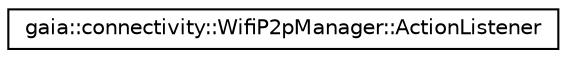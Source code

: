 digraph G
{
  edge [fontname="Helvetica",fontsize="10",labelfontname="Helvetica",labelfontsize="10"];
  node [fontname="Helvetica",fontsize="10",shape=record];
  rankdir=LR;
  Node1 [label="gaia::connectivity::WifiP2pManager::ActionListener",height=0.2,width=0.4,color="black", fillcolor="white", style="filled",URL="$da/dfd/classgaia_1_1connectivity_1_1_wifi_p2p_manager_1_1_action_listener.html"];
}
